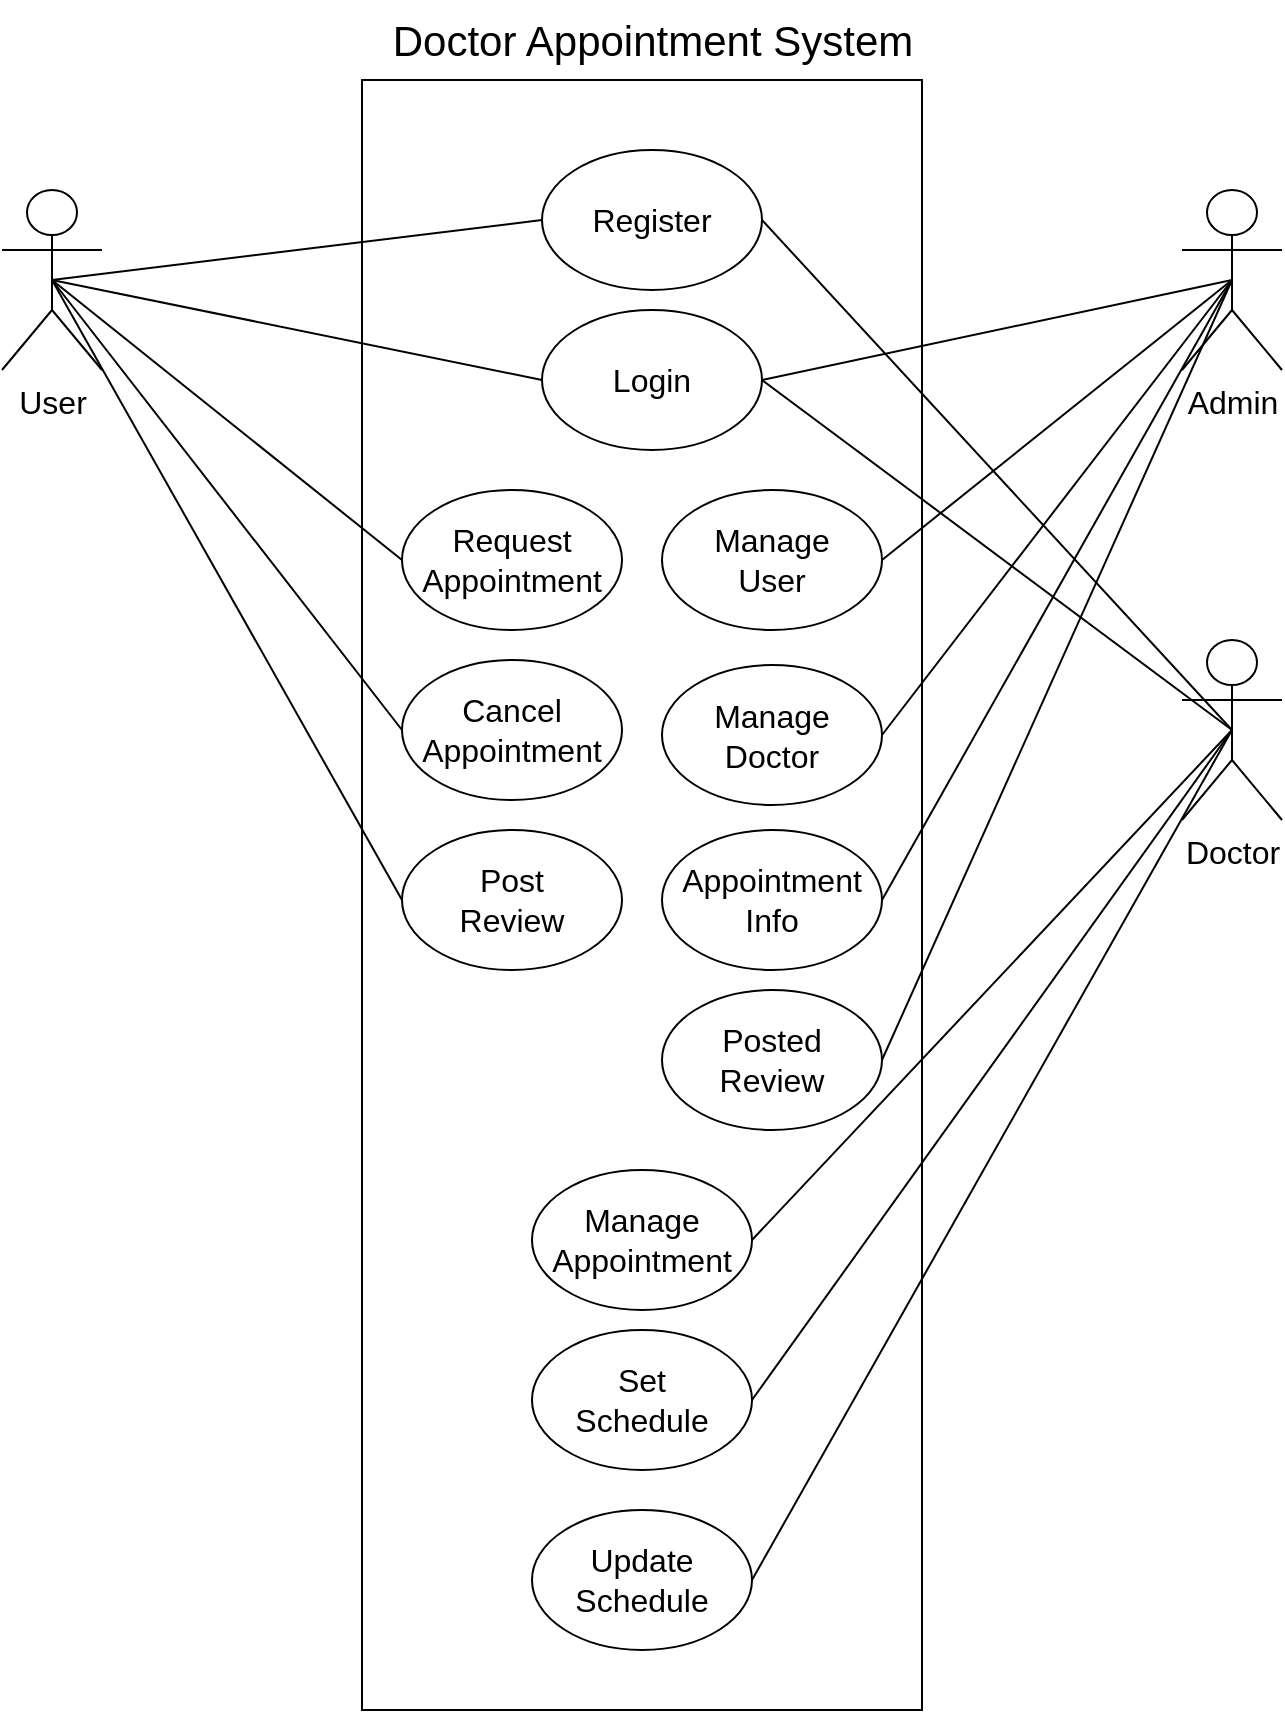 <mxfile>
    <diagram id="c_1Qxe5p8NNVyQWUI0Fo" name="Page-1">
        <mxGraphModel dx="754" dy="717" grid="1" gridSize="10" guides="1" tooltips="1" connect="1" arrows="1" fold="1" page="1" pageScale="1" pageWidth="850" pageHeight="1100" math="0" shadow="0">
            <root>
                <mxCell id="0"/>
                <mxCell id="1" parent="0"/>
                <mxCell id="2" value="" style="rounded=0;whiteSpace=wrap;html=1;" vertex="1" parent="1">
                    <mxGeometry x="320" y="425" width="280" height="815" as="geometry"/>
                </mxCell>
                <mxCell id="3" value="&lt;font style=&quot;font-size: 16px;&quot;&gt;Register&lt;/font&gt;" style="ellipse;whiteSpace=wrap;html=1;" vertex="1" parent="1">
                    <mxGeometry x="410" y="460" width="110" height="70" as="geometry"/>
                </mxCell>
                <mxCell id="4" value="&lt;font style=&quot;font-size: 16px;&quot;&gt;Login&lt;/font&gt;" style="ellipse;whiteSpace=wrap;html=1;" vertex="1" parent="1">
                    <mxGeometry x="410" y="540" width="110" height="70" as="geometry"/>
                </mxCell>
                <mxCell id="5" value="&lt;span style=&quot;font-size: 16px;&quot;&gt;Request&lt;br&gt;Appointment&lt;br&gt;&lt;/span&gt;" style="ellipse;whiteSpace=wrap;html=1;" vertex="1" parent="1">
                    <mxGeometry x="340" y="630" width="110" height="70" as="geometry"/>
                </mxCell>
                <mxCell id="7" value="&lt;span style=&quot;font-size: 16px;&quot;&gt;Cancel&lt;br&gt;Appointment&lt;br&gt;&lt;/span&gt;" style="ellipse;whiteSpace=wrap;html=1;" vertex="1" parent="1">
                    <mxGeometry x="340" y="715" width="110" height="70" as="geometry"/>
                </mxCell>
                <mxCell id="8" value="&lt;span style=&quot;font-size: 16px;&quot;&gt;Post&lt;br&gt;Review&lt;br&gt;&lt;/span&gt;" style="ellipse;whiteSpace=wrap;html=1;" vertex="1" parent="1">
                    <mxGeometry x="340" y="800" width="110" height="70" as="geometry"/>
                </mxCell>
                <mxCell id="9" value="&lt;span style=&quot;font-size: 16px;&quot;&gt;Manage&lt;br&gt;User&lt;br&gt;&lt;/span&gt;" style="ellipse;whiteSpace=wrap;html=1;" vertex="1" parent="1">
                    <mxGeometry x="470" y="630" width="110" height="70" as="geometry"/>
                </mxCell>
                <mxCell id="10" value="&lt;span style=&quot;font-size: 16px;&quot;&gt;Manage&lt;br&gt;Doctor&lt;br&gt;&lt;/span&gt;" style="ellipse;whiteSpace=wrap;html=1;" vertex="1" parent="1">
                    <mxGeometry x="470" y="717.5" width="110" height="70" as="geometry"/>
                </mxCell>
                <mxCell id="11" value="&lt;span style=&quot;font-size: 16px;&quot;&gt;Appointment&lt;br&gt;Info&lt;br&gt;&lt;/span&gt;" style="ellipse;whiteSpace=wrap;html=1;" vertex="1" parent="1">
                    <mxGeometry x="470" y="800" width="110" height="70" as="geometry"/>
                </mxCell>
                <mxCell id="12" value="&lt;span style=&quot;font-size: 16px;&quot;&gt;Posted&lt;br&gt;Review&lt;br&gt;&lt;/span&gt;" style="ellipse;whiteSpace=wrap;html=1;" vertex="1" parent="1">
                    <mxGeometry x="470" y="880" width="110" height="70" as="geometry"/>
                </mxCell>
                <mxCell id="13" value="&lt;span style=&quot;font-size: 16px;&quot;&gt;Manage&lt;br&gt;Appointment&lt;br&gt;&lt;/span&gt;" style="ellipse;whiteSpace=wrap;html=1;" vertex="1" parent="1">
                    <mxGeometry x="405" y="970" width="110" height="70" as="geometry"/>
                </mxCell>
                <mxCell id="14" value="&lt;span style=&quot;font-size: 16px;&quot;&gt;Set&lt;br&gt;Schedule&lt;br&gt;&lt;/span&gt;" style="ellipse;whiteSpace=wrap;html=1;" vertex="1" parent="1">
                    <mxGeometry x="405" y="1050" width="110" height="70" as="geometry"/>
                </mxCell>
                <mxCell id="15" value="&lt;span style=&quot;font-size: 16px;&quot;&gt;Update&lt;br&gt;Schedule&lt;br&gt;&lt;/span&gt;" style="ellipse;whiteSpace=wrap;html=1;" vertex="1" parent="1">
                    <mxGeometry x="405" y="1140" width="110" height="70" as="geometry"/>
                </mxCell>
                <mxCell id="20" style="edgeStyle=none;html=1;exitX=0.5;exitY=0.5;exitDx=0;exitDy=0;exitPerimeter=0;fontSize=16;endArrow=none;endFill=0;entryX=0;entryY=0.5;entryDx=0;entryDy=0;" edge="1" parent="1" source="16" target="3">
                    <mxGeometry relative="1" as="geometry">
                        <mxPoint x="270" y="540" as="targetPoint"/>
                    </mxGeometry>
                </mxCell>
                <mxCell id="21" style="edgeStyle=none;html=1;exitX=0.5;exitY=0.5;exitDx=0;exitDy=0;exitPerimeter=0;entryX=0;entryY=0.5;entryDx=0;entryDy=0;fontSize=16;endArrow=none;endFill=0;" edge="1" parent="1" source="16" target="4">
                    <mxGeometry relative="1" as="geometry"/>
                </mxCell>
                <mxCell id="22" style="edgeStyle=none;html=1;exitX=0.5;exitY=0.5;exitDx=0;exitDy=0;exitPerimeter=0;entryX=0;entryY=0.5;entryDx=0;entryDy=0;fontSize=16;endArrow=none;endFill=0;" edge="1" parent="1" source="16" target="5">
                    <mxGeometry relative="1" as="geometry"/>
                </mxCell>
                <mxCell id="23" style="edgeStyle=none;html=1;exitX=0.5;exitY=0.5;exitDx=0;exitDy=0;exitPerimeter=0;entryX=0;entryY=0.5;entryDx=0;entryDy=0;fontSize=16;endArrow=none;endFill=0;" edge="1" parent="1" source="16" target="7">
                    <mxGeometry relative="1" as="geometry"/>
                </mxCell>
                <mxCell id="24" style="edgeStyle=none;html=1;exitX=0.5;exitY=0.5;exitDx=0;exitDy=0;exitPerimeter=0;entryX=0;entryY=0.5;entryDx=0;entryDy=0;fontSize=16;endArrow=none;endFill=0;" edge="1" parent="1" source="16" target="8">
                    <mxGeometry relative="1" as="geometry"/>
                </mxCell>
                <mxCell id="16" value="User" style="shape=umlActor;verticalLabelPosition=bottom;verticalAlign=top;html=1;outlineConnect=0;fontSize=16;" vertex="1" parent="1">
                    <mxGeometry x="140" y="480" width="50" height="90" as="geometry"/>
                </mxCell>
                <mxCell id="25" style="edgeStyle=none;html=1;exitX=0.5;exitY=0.5;exitDx=0;exitDy=0;exitPerimeter=0;entryX=1;entryY=0.5;entryDx=0;entryDy=0;fontSize=16;endArrow=none;endFill=0;" edge="1" parent="1" source="18" target="4">
                    <mxGeometry relative="1" as="geometry"/>
                </mxCell>
                <mxCell id="26" style="edgeStyle=none;html=1;exitX=0.5;exitY=0.5;exitDx=0;exitDy=0;exitPerimeter=0;entryX=1;entryY=0.5;entryDx=0;entryDy=0;fontSize=16;endArrow=none;endFill=0;" edge="1" parent="1" source="18" target="9">
                    <mxGeometry relative="1" as="geometry"/>
                </mxCell>
                <mxCell id="27" style="edgeStyle=none;html=1;exitX=0.5;exitY=0.5;exitDx=0;exitDy=0;exitPerimeter=0;entryX=1;entryY=0.5;entryDx=0;entryDy=0;fontSize=16;endArrow=none;endFill=0;" edge="1" parent="1" source="18" target="10">
                    <mxGeometry relative="1" as="geometry"/>
                </mxCell>
                <mxCell id="28" style="edgeStyle=none;html=1;exitX=0.5;exitY=0.5;exitDx=0;exitDy=0;exitPerimeter=0;entryX=1;entryY=0.5;entryDx=0;entryDy=0;fontSize=16;endArrow=none;endFill=0;" edge="1" parent="1" source="18" target="11">
                    <mxGeometry relative="1" as="geometry"/>
                </mxCell>
                <mxCell id="29" style="edgeStyle=none;html=1;exitX=0.5;exitY=0.5;exitDx=0;exitDy=0;exitPerimeter=0;entryX=1;entryY=0.5;entryDx=0;entryDy=0;fontSize=16;endArrow=none;endFill=0;" edge="1" parent="1" source="18" target="12">
                    <mxGeometry relative="1" as="geometry"/>
                </mxCell>
                <mxCell id="18" value="Admin" style="shape=umlActor;verticalLabelPosition=bottom;verticalAlign=top;html=1;outlineConnect=0;fontSize=16;" vertex="1" parent="1">
                    <mxGeometry x="730" y="480" width="50" height="90" as="geometry"/>
                </mxCell>
                <mxCell id="30" style="edgeStyle=none;html=1;exitX=0.5;exitY=0.5;exitDx=0;exitDy=0;exitPerimeter=0;entryX=1;entryY=0.5;entryDx=0;entryDy=0;fontSize=16;endArrow=none;endFill=0;" edge="1" parent="1" source="19" target="13">
                    <mxGeometry relative="1" as="geometry"/>
                </mxCell>
                <mxCell id="31" style="edgeStyle=none;html=1;exitX=0.5;exitY=0.5;exitDx=0;exitDy=0;exitPerimeter=0;entryX=1;entryY=0.5;entryDx=0;entryDy=0;fontSize=16;endArrow=none;endFill=0;" edge="1" parent="1" source="19" target="14">
                    <mxGeometry relative="1" as="geometry"/>
                </mxCell>
                <mxCell id="32" style="edgeStyle=none;html=1;exitX=0.5;exitY=0.5;exitDx=0;exitDy=0;exitPerimeter=0;entryX=1;entryY=0.5;entryDx=0;entryDy=0;fontSize=16;endArrow=none;endFill=0;" edge="1" parent="1" source="19" target="15">
                    <mxGeometry relative="1" as="geometry"/>
                </mxCell>
                <mxCell id="34" style="edgeStyle=none;html=1;exitX=0.5;exitY=0.5;exitDx=0;exitDy=0;exitPerimeter=0;entryX=1;entryY=0.5;entryDx=0;entryDy=0;fontSize=21;endArrow=none;endFill=0;" edge="1" parent="1" source="19" target="3">
                    <mxGeometry relative="1" as="geometry"/>
                </mxCell>
                <mxCell id="35" style="edgeStyle=none;html=1;exitX=0.5;exitY=0.5;exitDx=0;exitDy=0;exitPerimeter=0;entryX=1;entryY=0.5;entryDx=0;entryDy=0;fontSize=21;endArrow=none;endFill=0;" edge="1" parent="1" source="19" target="4">
                    <mxGeometry relative="1" as="geometry"/>
                </mxCell>
                <mxCell id="19" value="Doctor" style="shape=umlActor;verticalLabelPosition=bottom;verticalAlign=top;html=1;outlineConnect=0;fontSize=16;" vertex="1" parent="1">
                    <mxGeometry x="730" y="705" width="50" height="90" as="geometry"/>
                </mxCell>
                <mxCell id="33" value="&lt;font style=&quot;font-size: 21px;&quot;&gt;Doctor Appointment System&lt;/font&gt;" style="text;html=1;align=center;verticalAlign=middle;resizable=0;points=[];autosize=1;strokeColor=none;fillColor=none;fontSize=16;" vertex="1" parent="1">
                    <mxGeometry x="325" y="385" width="280" height="40" as="geometry"/>
                </mxCell>
            </root>
        </mxGraphModel>
    </diagram>
</mxfile>